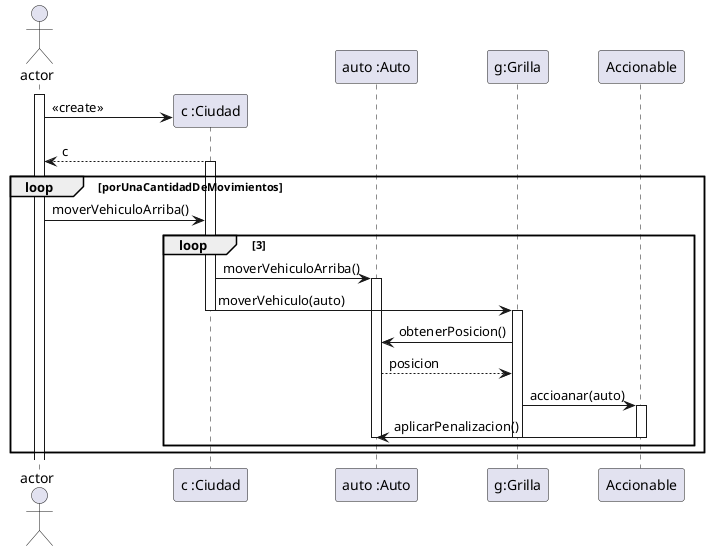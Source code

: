 @startuml
'https://plantuml.com/sequence-diagram'
actor actor
activate actor

participant "c :Ciudad" as ciudad
participant "auto :Auto" as auto
participant "g:Grilla" as grilla
participant "Accionable" as accionable

create ciudad
actor -> ciudad: <<create>>
ciudad--> actor : c
activate ciudad

loop porUnaCantidadDeMovimientos

actor  -> ciudad : moverVehiculoArriba()
loop 3
ciudad -> auto: moverVehiculoArriba()
activate auto
ciudad -> grilla : moverVehiculo(auto)
deactivate ciudad
activate grilla
grilla -> auto : obtenerPosicion()
auto --> grilla : posicion
grilla -> accionable : accioanar(auto)
activate accionable
accionable -> auto :aplicarPenalizacion()
deactivate grilla
deactivate auto
deactivate accionable

end loop
end



@enduml

